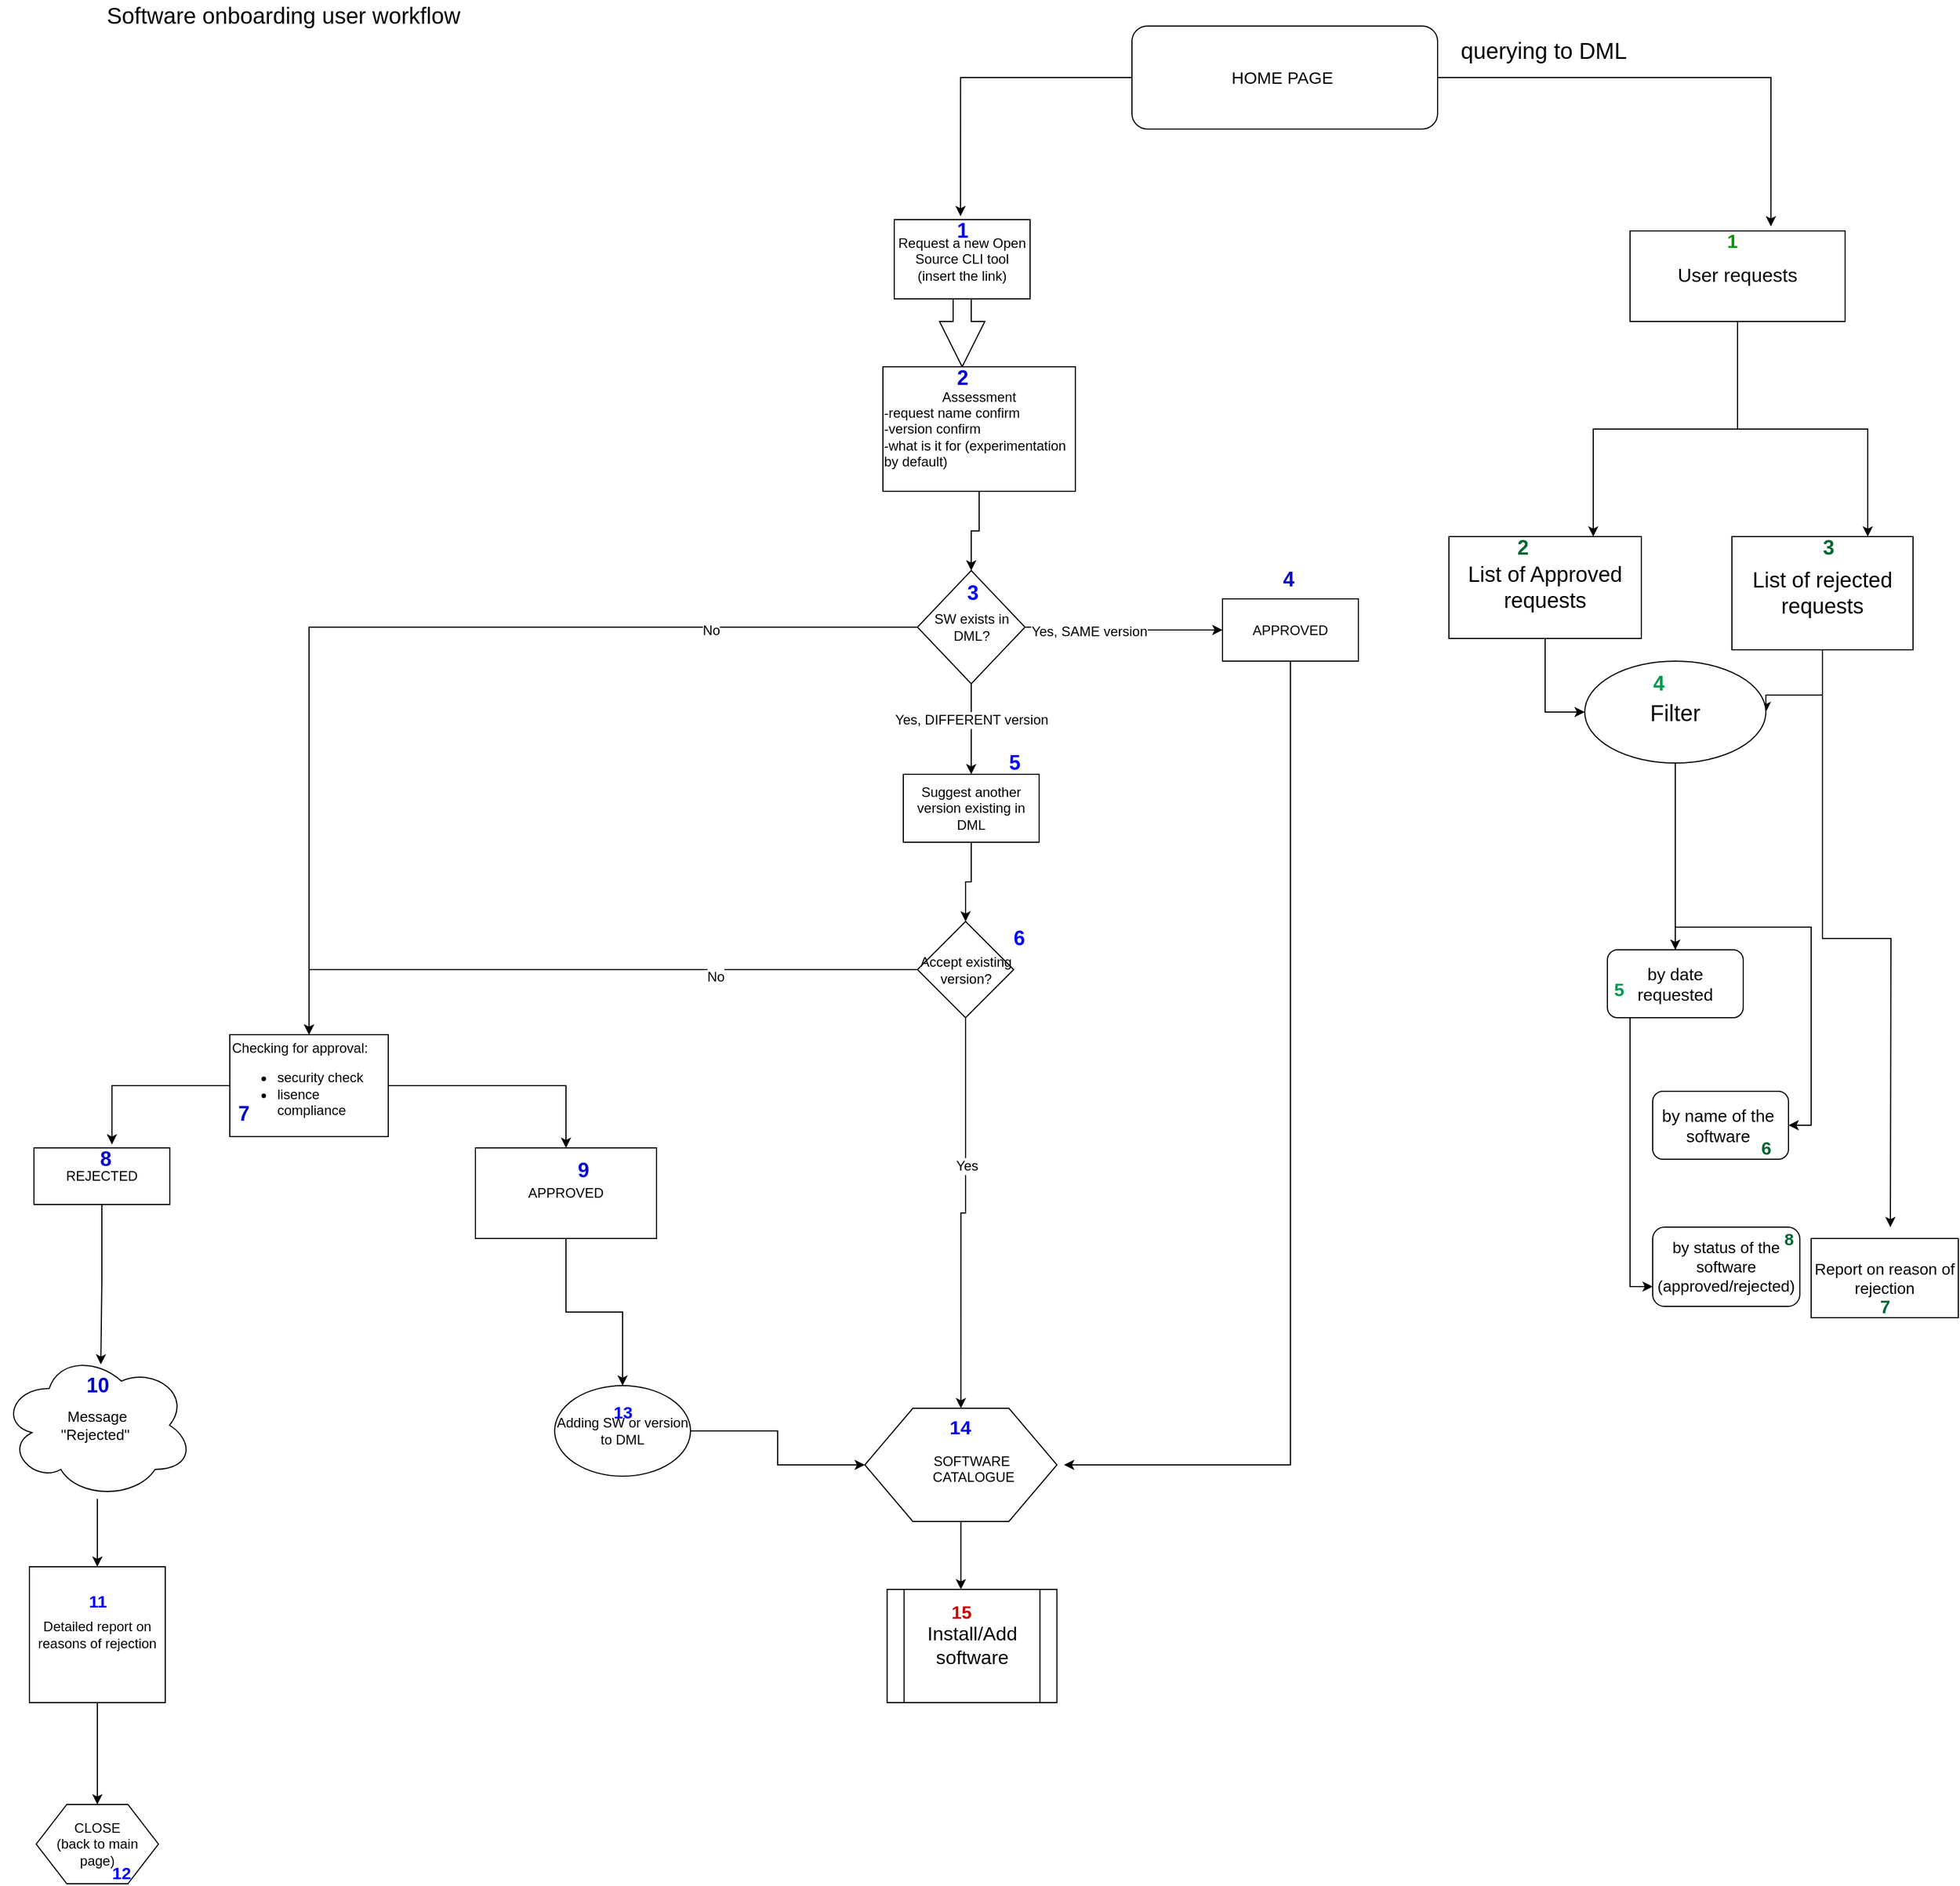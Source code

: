 <mxfile version="12.5.0" type="device"><diagram id="0llAzEVzJa9821p7wzAq" name="Page-1"><mxGraphModel dx="1788" dy="1817" grid="1" gridSize="10" guides="1" tooltips="1" connect="1" arrows="1" fold="1" page="1" pageScale="1" pageWidth="827" pageHeight="1169" math="0" shadow="0"><root><mxCell id="0"/><mxCell id="1" parent="0"/><mxCell id="ij1Nast-WUGQV4Hvbau6-1" value="&lt;font style=&quot;font-size: 20px&quot;&gt;Software onboarding user workflow&lt;/font&gt;" style="text;html=1;align=center;verticalAlign=middle;resizable=0;points=[];;autosize=1;" parent="1" vertex="1"><mxGeometry x="-5" y="-1.06" width="330" height="20" as="geometry"/></mxCell><mxCell id="ij1Nast-WUGQV4Hvbau6-2" value="Request a new Open Source CLI tool (insert the link)" style="rounded=0;whiteSpace=wrap;html=1;" parent="1" vertex="1"><mxGeometry x="700" y="190" width="120" height="70" as="geometry"/></mxCell><mxCell id="ij1Nast-WUGQV4Hvbau6-3" style="edgeStyle=orthogonalEdgeStyle;rounded=0;orthogonalLoop=1;jettySize=auto;html=1;entryX=0.574;entryY=-0.06;entryDx=0;entryDy=0;entryPerimeter=0;" parent="1" source="ij1Nast-WUGQV4Hvbau6-5" target="ij1Nast-WUGQV4Hvbau6-8" edge="1"><mxGeometry relative="1" as="geometry"/></mxCell><mxCell id="ij1Nast-WUGQV4Hvbau6-4" style="edgeStyle=orthogonalEdgeStyle;rounded=0;orthogonalLoop=1;jettySize=auto;html=1;entryX=0.5;entryY=0;entryDx=0;entryDy=0;" parent="1" source="ij1Nast-WUGQV4Hvbau6-5" target="ij1Nast-WUGQV4Hvbau6-37" edge="1"><mxGeometry relative="1" as="geometry"/></mxCell><mxCell id="ij1Nast-WUGQV4Hvbau6-5" value="Checking for approval:&lt;br&gt;&lt;ul&gt;&lt;li&gt;security check&lt;/li&gt;&lt;li&gt;lisence compliance&amp;nbsp;&lt;/li&gt;&lt;/ul&gt;" style="rounded=0;whiteSpace=wrap;html=1;align=left;" parent="1" vertex="1"><mxGeometry x="113" y="910" width="140" height="90" as="geometry"/></mxCell><mxCell id="ij1Nast-WUGQV4Hvbau6-6" style="edgeStyle=orthogonalEdgeStyle;rounded=0;orthogonalLoop=1;jettySize=auto;html=1;exitX=0.5;exitY=1;exitDx=0;exitDy=0;entryX=0.518;entryY=0.087;entryDx=0;entryDy=0;entryPerimeter=0;" parent="1" source="ij1Nast-WUGQV4Hvbau6-8" target="ij1Nast-WUGQV4Hvbau6-42" edge="1"><mxGeometry relative="1" as="geometry"><mxPoint x="0.571" y="1178.429" as="targetPoint"/></mxGeometry></mxCell><mxCell id="ij1Nast-WUGQV4Hvbau6-8" value="&lt;div&gt;REJECTED&lt;/div&gt;" style="rounded=0;whiteSpace=wrap;html=1;align=center;" parent="1" vertex="1"><mxGeometry x="-60" y="1010" width="120" height="50" as="geometry"/></mxCell><mxCell id="ij1Nast-WUGQV4Hvbau6-9" style="edgeStyle=orthogonalEdgeStyle;rounded=0;orthogonalLoop=1;jettySize=auto;html=1;entryX=0.5;entryY=0;entryDx=0;entryDy=0;" parent="1" source="ij1Nast-WUGQV4Hvbau6-10" target="ij1Nast-WUGQV4Hvbau6-28" edge="1"><mxGeometry relative="1" as="geometry"/></mxCell><mxCell id="ij1Nast-WUGQV4Hvbau6-10" value="Detailed report on reasons of rejection" style="whiteSpace=wrap;html=1;aspect=fixed;" parent="1" vertex="1"><mxGeometry x="-64" y="1380" width="120" height="120" as="geometry"/></mxCell><mxCell id="ij1Nast-WUGQV4Hvbau6-11" value="" style="html=1;shadow=0;dashed=0;align=center;verticalAlign=middle;shape=mxgraph.arrows2.arrow;dy=0.6;dx=40;direction=south;notch=0;" parent="1" vertex="1"><mxGeometry x="740" y="260" width="40" height="60" as="geometry"/></mxCell><mxCell id="ij1Nast-WUGQV4Hvbau6-12" value="" style="group" parent="1" vertex="1" connectable="0"><mxGeometry x="674" y="1240" width="176" height="100" as="geometry"/></mxCell><mxCell id="ij1Nast-WUGQV4Hvbau6-13" value="" style="shape=hexagon;perimeter=hexagonPerimeter2;whiteSpace=wrap;html=1;" parent="ij1Nast-WUGQV4Hvbau6-12" vertex="1"><mxGeometry width="169.714" height="100" as="geometry"/></mxCell><mxCell id="ij1Nast-WUGQV4Hvbau6-14" value="SOFTWARE&lt;br&gt;&amp;nbsp;CATALOGUE" style="text;html=1;align=center;" parent="ij1Nast-WUGQV4Hvbau6-12" vertex="1"><mxGeometry x="12.571" y="33.333" width="163.429" height="33.333" as="geometry"/></mxCell><mxCell id="wv7BghLvvR9udwFgRxtB-25" value="&lt;font color=&quot;#0000ff&quot; size=&quot;1&quot;&gt;&lt;b style=&quot;font-size: 17px&quot;&gt;14&lt;/b&gt;&lt;/font&gt;" style="text;html=1;align=center;verticalAlign=middle;resizable=0;points=[];;autosize=1;" parent="ij1Nast-WUGQV4Hvbau6-12" vertex="1"><mxGeometry x="68.547" y="8.333" width="30" height="20" as="geometry"/></mxCell><mxCell id="5Mc3EleJBPrwMVbZFKff-4" style="edgeStyle=orthogonalEdgeStyle;rounded=0;orthogonalLoop=1;jettySize=auto;html=1;entryX=0.5;entryY=0;entryDx=0;entryDy=0;" parent="1" source="ij1Nast-WUGQV4Hvbau6-16" target="5Mc3EleJBPrwMVbZFKff-2" edge="1"><mxGeometry relative="1" as="geometry"/></mxCell><mxCell id="ij1Nast-WUGQV4Hvbau6-16" value="&lt;br&gt;Assessment&lt;br&gt;&lt;div style=&quot;text-align: left&quot;&gt;&lt;span&gt;-request name confirm&amp;nbsp;&lt;/span&gt;&lt;/div&gt;&lt;div style=&quot;text-align: left&quot;&gt;&lt;span&gt;-version confirm&lt;/span&gt;&lt;/div&gt;&lt;div style=&quot;text-align: left&quot;&gt;&lt;span&gt;-what is it for (experimentation by default)&lt;/span&gt;&lt;/div&gt;&lt;div style=&quot;text-align: left&quot;&gt;&lt;br&gt;&lt;/div&gt;" style="rounded=0;whiteSpace=wrap;html=1;" parent="1" vertex="1"><mxGeometry x="690" y="320" width="170" height="110" as="geometry"/></mxCell><mxCell id="ij1Nast-WUGQV4Hvbau6-17" value="" style="edgeStyle=orthogonalEdgeStyle;rounded=0;orthogonalLoop=1;jettySize=auto;html=1;" parent="1" source="ij1Nast-WUGQV4Hvbau6-42" target="ij1Nast-WUGQV4Hvbau6-10" edge="1"><mxGeometry relative="1" as="geometry"/></mxCell><mxCell id="5Mc3EleJBPrwMVbZFKff-25" style="edgeStyle=orthogonalEdgeStyle;rounded=0;orthogonalLoop=1;jettySize=auto;html=1;exitX=0.5;exitY=1;exitDx=0;exitDy=0;entryX=0.5;entryY=0;entryDx=0;entryDy=0;" parent="1" source="ij1Nast-WUGQV4Hvbau6-23" target="5Mc3EleJBPrwMVbZFKff-14" edge="1"><mxGeometry relative="1" as="geometry"/></mxCell><mxCell id="ij1Nast-WUGQV4Hvbau6-23" value="Suggest another version existing in DML" style="rounded=0;whiteSpace=wrap;html=1;" parent="1" vertex="1"><mxGeometry x="708" y="680" width="120" height="60" as="geometry"/></mxCell><mxCell id="ij1Nast-WUGQV4Hvbau6-28" value="CLOSE&lt;br&gt;(back to main page)" style="shape=hexagon;perimeter=hexagonPerimeter2;whiteSpace=wrap;html=1;" parent="1" vertex="1"><mxGeometry x="-58" y="1590" width="108" height="70" as="geometry"/></mxCell><mxCell id="5Mc3EleJBPrwMVbZFKff-22" style="edgeStyle=orthogonalEdgeStyle;rounded=0;orthogonalLoop=1;jettySize=auto;html=1;exitX=0.5;exitY=1;exitDx=0;exitDy=0;entryX=0.5;entryY=0;entryDx=0;entryDy=0;" parent="1" source="ij1Nast-WUGQV4Hvbau6-37" target="ij1Nast-WUGQV4Hvbau6-39" edge="1"><mxGeometry relative="1" as="geometry"/></mxCell><mxCell id="ij1Nast-WUGQV4Hvbau6-37" value="APPROVED" style="rounded=0;whiteSpace=wrap;html=1;" parent="1" vertex="1"><mxGeometry x="330" y="1010" width="160" height="80" as="geometry"/></mxCell><mxCell id="ij1Nast-WUGQV4Hvbau6-38" style="edgeStyle=orthogonalEdgeStyle;rounded=0;orthogonalLoop=1;jettySize=auto;html=1;entryX=0;entryY=0.5;entryDx=0;entryDy=0;" parent="1" source="ij1Nast-WUGQV4Hvbau6-39" target="ij1Nast-WUGQV4Hvbau6-13" edge="1"><mxGeometry relative="1" as="geometry"><mxPoint x="734" y="1510" as="targetPoint"/></mxGeometry></mxCell><mxCell id="ij1Nast-WUGQV4Hvbau6-39" value="Adding SW or version to DML" style="ellipse;whiteSpace=wrap;html=1;" parent="1" vertex="1"><mxGeometry x="400" y="1220" width="120" height="80" as="geometry"/></mxCell><mxCell id="ij1Nast-WUGQV4Hvbau6-42" value="&lt;font style=&quot;font-size: 13px&quot;&gt;&lt;font style=&quot;font-size: 13px&quot;&gt;&lt;font style=&quot;font-size: 13px&quot;&gt;Message&lt;/font&gt; &lt;br&gt;&lt;/font&gt;&lt;font style=&quot;font-size: 13px&quot;&gt;&lt;font style=&quot;font-size: 13px&quot;&gt;&lt;font style=&quot;font-size: 13px&quot;&gt;&quot;Rejected&lt;/font&gt;&lt;font style=&quot;font-size: 13px&quot;&gt;&quot;&lt;/font&gt;&lt;/font&gt;&amp;nbsp;&lt;/font&gt;&lt;/font&gt;" style="ellipse;shape=cloud;whiteSpace=wrap;html=1;" parent="1" vertex="1"><mxGeometry x="-89" y="1190" width="170" height="130" as="geometry"/></mxCell><mxCell id="wv7BghLvvR9udwFgRxtB-1" value="&lt;font style=&quot;font-size: 18px&quot; color=&quot;#0000ff&quot;&gt;&lt;b&gt;1&lt;/b&gt;&lt;/font&gt;" style="text;html=1;align=center;verticalAlign=middle;resizable=0;points=[];;autosize=1;" parent="1" vertex="1"><mxGeometry x="745" y="190" width="30" height="20" as="geometry"/></mxCell><mxCell id="wv7BghLvvR9udwFgRxtB-2" value="&lt;b style=&quot;font-size: 18px&quot;&gt;&lt;font color=&quot;#0000cc&quot;&gt;2&lt;/font&gt;&lt;/b&gt;" style="text;html=1;align=center;verticalAlign=middle;resizable=0;points=[];;autosize=1;" parent="1" vertex="1"><mxGeometry x="745" y="320" width="30" height="20" as="geometry"/></mxCell><mxCell id="wv7BghLvvR9udwFgRxtB-3" value="&lt;span style=&quot;font-size: 18px&quot;&gt;&lt;b&gt;&lt;font color=&quot;#0000cc&quot;&gt;7&lt;/font&gt;&lt;/b&gt;&lt;/span&gt;" style="text;html=1;align=center;verticalAlign=middle;resizable=0;points=[];;autosize=1;" parent="1" vertex="1"><mxGeometry x="110" y="970" width="30" height="20" as="geometry"/></mxCell><mxCell id="wv7BghLvvR9udwFgRxtB-4" value="&lt;font color=&quot;#0000cc&quot;&gt;&lt;span style=&quot;font-size: 18px&quot;&gt;&lt;b&gt;8&lt;/b&gt;&lt;/span&gt;&lt;/font&gt;" style="text;html=1;align=center;verticalAlign=middle;resizable=0;points=[];;autosize=1;" parent="1" vertex="1"><mxGeometry x="-12" y="1010" width="30" height="20" as="geometry"/></mxCell><mxCell id="wv7BghLvvR9udwFgRxtB-5" value="&lt;font color=&quot;#0000cc&quot;&gt;&lt;span style=&quot;font-size: 18px&quot;&gt;&lt;b&gt;9&lt;/b&gt;&lt;/span&gt;&lt;/font&gt;" style="text;html=1;align=center;verticalAlign=middle;resizable=0;points=[];;autosize=1;" parent="1" vertex="1"><mxGeometry x="410" y="1020" width="30" height="20" as="geometry"/></mxCell><mxCell id="wv7BghLvvR9udwFgRxtB-11" value="&lt;font color=&quot;#0000cc&quot;&gt;&lt;span style=&quot;font-size: 18px&quot;&gt;&lt;b&gt;10&lt;/b&gt;&lt;/span&gt;&lt;/font&gt;" style="text;html=1;align=center;verticalAlign=middle;resizable=0;points=[];;autosize=1;" parent="1" vertex="1"><mxGeometry x="-24" y="1210" width="40" height="20" as="geometry"/></mxCell><mxCell id="wv7BghLvvR9udwFgRxtB-19" value="&lt;font style=&quot;font-size: 15px&quot; color=&quot;#0000ff&quot;&gt;&lt;b&gt;12&lt;/b&gt;&lt;/font&gt;" style="text;html=1;align=center;verticalAlign=middle;resizable=0;points=[];;autosize=1;" parent="1" vertex="1"><mxGeometry x="2" y="1640" width="30" height="20" as="geometry"/></mxCell><mxCell id="wv7BghLvvR9udwFgRxtB-27" value="&lt;font style=&quot;font-size: 15px&quot; color=&quot;#0000ff&quot;&gt;&lt;b&gt;13&lt;/b&gt;&lt;/font&gt;" style="text;html=1;align=center;verticalAlign=middle;resizable=0;points=[];;autosize=1;" parent="1" vertex="1"><mxGeometry x="445" y="1232.5" width="30" height="20" as="geometry"/></mxCell><mxCell id="wv7BghLvvR9udwFgRxtB-28" value="&lt;font color=&quot;#0000ff&quot; size=&quot;1&quot;&gt;&lt;b style=&quot;font-size: 15px&quot;&gt;11&lt;/b&gt;&lt;/font&gt;" style="text;html=1;align=center;verticalAlign=middle;resizable=0;points=[];;autosize=1;" parent="1" vertex="1"><mxGeometry x="-19" y="1400" width="30" height="20" as="geometry"/></mxCell><mxCell id="wv7BghLvvR9udwFgRxtB-29" value="&lt;font style=&quot;font-size: 17px&quot;&gt;Install/Add software&lt;/font&gt;" style="shape=process;whiteSpace=wrap;html=1;backgroundOutline=1;" parent="1" vertex="1"><mxGeometry x="693.71" y="1400" width="150" height="100" as="geometry"/></mxCell><mxCell id="wv7BghLvvR9udwFgRxtB-33" style="edgeStyle=orthogonalEdgeStyle;rounded=0;orthogonalLoop=1;jettySize=auto;html=1;" parent="1" source="ij1Nast-WUGQV4Hvbau6-13" edge="1"><mxGeometry relative="1" as="geometry"><mxPoint x="758.857" y="1400" as="targetPoint"/></mxGeometry></mxCell><mxCell id="wv7BghLvvR9udwFgRxtB-34" value="&lt;font style=&quot;font-size: 16px&quot; color=&quot;#cc0000&quot;&gt;&lt;b&gt;15&lt;/b&gt;&lt;/font&gt;" style="text;html=1;align=center;verticalAlign=middle;resizable=0;points=[];;autosize=1;" parent="1" vertex="1"><mxGeometry x="744" y="1410" width="30" height="20" as="geometry"/></mxCell><mxCell id="wv7BghLvvR9udwFgRxtB-45" style="edgeStyle=orthogonalEdgeStyle;rounded=0;orthogonalLoop=1;jettySize=auto;html=1;exitX=0.5;exitY=1;exitDx=0;exitDy=0;entryX=1;entryY=0.5;entryDx=0;entryDy=0;" parent="1" source="wv7BghLvvR9udwFgRxtB-35" target="ij1Nast-WUGQV4Hvbau6-14" edge="1"><mxGeometry relative="1" as="geometry"><mxPoint x="950" y="1500" as="targetPoint"/></mxGeometry></mxCell><mxCell id="wv7BghLvvR9udwFgRxtB-35" value="APPROVED" style="rounded=0;whiteSpace=wrap;html=1;" parent="1" vertex="1"><mxGeometry x="990" y="525" width="120" height="55" as="geometry"/></mxCell><mxCell id="wv7BghLvvR9udwFgRxtB-47" style="edgeStyle=orthogonalEdgeStyle;rounded=0;orthogonalLoop=1;jettySize=auto;html=1;entryX=0.452;entryY=-0.15;entryDx=0;entryDy=0;entryPerimeter=0;" parent="1" source="wv7BghLvvR9udwFgRxtB-46" target="wv7BghLvvR9udwFgRxtB-1" edge="1"><mxGeometry relative="1" as="geometry"/></mxCell><mxCell id="wv7BghLvvR9udwFgRxtB-49" style="edgeStyle=orthogonalEdgeStyle;rounded=0;orthogonalLoop=1;jettySize=auto;html=1;entryX=0.655;entryY=-0.05;entryDx=0;entryDy=0;entryPerimeter=0;" parent="1" source="wv7BghLvvR9udwFgRxtB-46" target="wv7BghLvvR9udwFgRxtB-48" edge="1"><mxGeometry relative="1" as="geometry"/></mxCell><mxCell id="wv7BghLvvR9udwFgRxtB-46" value="&lt;font style=&quot;font-size: 15px&quot;&gt;HOME PAGE&amp;nbsp;&lt;/font&gt;" style="rounded=1;whiteSpace=wrap;html=1;" parent="1" vertex="1"><mxGeometry x="910" y="18.94" width="270" height="91.06" as="geometry"/></mxCell><mxCell id="wv7BghLvvR9udwFgRxtB-52" style="edgeStyle=orthogonalEdgeStyle;rounded=0;orthogonalLoop=1;jettySize=auto;html=1;entryX=0.75;entryY=0;entryDx=0;entryDy=0;" parent="1" source="wv7BghLvvR9udwFgRxtB-48" target="wv7BghLvvR9udwFgRxtB-51" edge="1"><mxGeometry relative="1" as="geometry"/></mxCell><mxCell id="wv7BghLvvR9udwFgRxtB-53" style="edgeStyle=orthogonalEdgeStyle;rounded=0;orthogonalLoop=1;jettySize=auto;html=1;entryX=0.75;entryY=0;entryDx=0;entryDy=0;" parent="1" source="wv7BghLvvR9udwFgRxtB-48" target="wv7BghLvvR9udwFgRxtB-50" edge="1"><mxGeometry relative="1" as="geometry"/></mxCell><mxCell id="wv7BghLvvR9udwFgRxtB-48" value="&lt;span style=&quot;font-size: 17px&quot;&gt;User requests&lt;/span&gt;" style="rounded=0;whiteSpace=wrap;html=1;" parent="1" vertex="1"><mxGeometry x="1350" y="200" width="190" height="80" as="geometry"/></mxCell><mxCell id="wv7BghLvvR9udwFgRxtB-57" style="edgeStyle=orthogonalEdgeStyle;rounded=0;orthogonalLoop=1;jettySize=auto;html=1;entryX=0;entryY=0.5;entryDx=0;entryDy=0;" parent="1" source="wv7BghLvvR9udwFgRxtB-50" target="wv7BghLvvR9udwFgRxtB-54" edge="1"><mxGeometry relative="1" as="geometry"/></mxCell><mxCell id="wv7BghLvvR9udwFgRxtB-50" value="&lt;font style=&quot;font-size: 19px&quot;&gt;List of Approved requests&lt;/font&gt;" style="rounded=0;whiteSpace=wrap;html=1;" parent="1" vertex="1"><mxGeometry x="1190" y="470" width="170" height="90" as="geometry"/></mxCell><mxCell id="wv7BghLvvR9udwFgRxtB-59" style="edgeStyle=orthogonalEdgeStyle;rounded=0;orthogonalLoop=1;jettySize=auto;html=1;entryX=1;entryY=0.5;entryDx=0;entryDy=0;" parent="1" source="wv7BghLvvR9udwFgRxtB-51" target="wv7BghLvvR9udwFgRxtB-54" edge="1"><mxGeometry relative="1" as="geometry"><Array as="points"><mxPoint x="1520" y="610"/><mxPoint x="1470" y="610"/></Array></mxGeometry></mxCell><mxCell id="wv7BghLvvR9udwFgRxtB-80" style="edgeStyle=orthogonalEdgeStyle;rounded=0;orthogonalLoop=1;jettySize=auto;html=1;" parent="1" source="wv7BghLvvR9udwFgRxtB-51" edge="1"><mxGeometry relative="1" as="geometry"><mxPoint x="1580" y="1080" as="targetPoint"/></mxGeometry></mxCell><mxCell id="wv7BghLvvR9udwFgRxtB-51" value="&lt;span style=&quot;font-size: 19px&quot;&gt;List of rejected requests&lt;/span&gt;" style="rounded=0;whiteSpace=wrap;html=1;" parent="1" vertex="1"><mxGeometry x="1440" y="470" width="160" height="100" as="geometry"/></mxCell><mxCell id="wv7BghLvvR9udwFgRxtB-60" style="edgeStyle=orthogonalEdgeStyle;rounded=0;orthogonalLoop=1;jettySize=auto;html=1;entryX=0.5;entryY=0;entryDx=0;entryDy=0;" parent="1" source="wv7BghLvvR9udwFgRxtB-54" target="wv7BghLvvR9udwFgRxtB-56" edge="1"><mxGeometry relative="1" as="geometry"/></mxCell><mxCell id="wv7BghLvvR9udwFgRxtB-64" style="edgeStyle=orthogonalEdgeStyle;rounded=0;orthogonalLoop=1;jettySize=auto;html=1;entryX=1;entryY=0.5;entryDx=0;entryDy=0;" parent="1" source="wv7BghLvvR9udwFgRxtB-54" target="wv7BghLvvR9udwFgRxtB-55" edge="1"><mxGeometry relative="1" as="geometry"/></mxCell><mxCell id="Bi3eUw-LIzHRWSPTD_ge-10" style="edgeStyle=orthogonalEdgeStyle;rounded=0;orthogonalLoop=1;jettySize=auto;html=1;entryX=0;entryY=0.75;entryDx=0;entryDy=0;" edge="1" parent="1" source="wv7BghLvvR9udwFgRxtB-54" target="Bi3eUw-LIzHRWSPTD_ge-5"><mxGeometry relative="1" as="geometry"/></mxCell><mxCell id="wv7BghLvvR9udwFgRxtB-54" value="&lt;font style=&quot;font-size: 20px&quot;&gt;Filter&lt;/font&gt;" style="ellipse;whiteSpace=wrap;html=1;" parent="1" vertex="1"><mxGeometry x="1310" y="580" width="160" height="90" as="geometry"/></mxCell><mxCell id="wv7BghLvvR9udwFgRxtB-55" value="&lt;font style=&quot;font-size: 15px&quot;&gt;by name of the&amp;nbsp; software&amp;nbsp;&lt;/font&gt;" style="rounded=1;whiteSpace=wrap;html=1;" parent="1" vertex="1"><mxGeometry x="1370" y="960" width="120" height="60" as="geometry"/></mxCell><mxCell id="wv7BghLvvR9udwFgRxtB-56" value="&lt;font style=&quot;font-size: 15px&quot;&gt;by date requested&lt;/font&gt;" style="rounded=1;whiteSpace=wrap;html=1;" parent="1" vertex="1"><mxGeometry x="1330" y="835" width="120" height="60" as="geometry"/></mxCell><mxCell id="wv7BghLvvR9udwFgRxtB-65" value="&lt;font style=&quot;font-size: 20px&quot;&gt;querying to DML&lt;/font&gt;&amp;nbsp;" style="text;html=1;align=center;verticalAlign=middle;resizable=0;points=[];;autosize=1;" parent="1" vertex="1"><mxGeometry x="1190" y="30" width="170" height="20" as="geometry"/></mxCell><mxCell id="wv7BghLvvR9udwFgRxtB-70" value="&lt;font style=&quot;font-size: 17px&quot; color=&quot;#009900&quot;&gt;&lt;b&gt;1&lt;/b&gt;&lt;/font&gt;" style="text;html=1;align=center;verticalAlign=middle;resizable=0;points=[];;autosize=1;" parent="1" vertex="1"><mxGeometry x="1430" y="200" width="20" height="20" as="geometry"/></mxCell><mxCell id="wv7BghLvvR9udwFgRxtB-74" value="&lt;font style=&quot;font-size: 18px&quot; color=&quot;#006633&quot;&gt;&lt;b&gt;2&lt;/b&gt;&lt;/font&gt;" style="text;html=1;align=center;verticalAlign=middle;resizable=0;points=[];;autosize=1;" parent="1" vertex="1"><mxGeometry x="1240" y="470" width="30" height="20" as="geometry"/></mxCell><mxCell id="wv7BghLvvR9udwFgRxtB-75" value="&lt;font color=&quot;#006633&quot; style=&quot;font-size: 18px&quot;&gt;&lt;b&gt;3&lt;/b&gt;&lt;/font&gt;" style="text;html=1;align=center;verticalAlign=middle;resizable=0;points=[];;autosize=1;" parent="1" vertex="1"><mxGeometry x="1510" y="470" width="30" height="20" as="geometry"/></mxCell><mxCell id="wv7BghLvvR9udwFgRxtB-76" value="&lt;font style=&quot;font-size: 18px&quot; color=&quot;#00994d&quot;&gt;&lt;b&gt;4&lt;/b&gt;&lt;/font&gt;" style="text;html=1;align=center;verticalAlign=middle;resizable=0;points=[];;autosize=1;" parent="1" vertex="1"><mxGeometry x="1360" y="590" width="30" height="20" as="geometry"/></mxCell><mxCell id="wv7BghLvvR9udwFgRxtB-77" value="&lt;font style=&quot;font-size: 16px&quot; color=&quot;#00994d&quot;&gt;&lt;b&gt;5&lt;/b&gt;&lt;/font&gt;" style="text;html=1;align=center;verticalAlign=middle;resizable=0;points=[];;autosize=1;" parent="1" vertex="1"><mxGeometry x="1330" y="860" width="20" height="20" as="geometry"/></mxCell><mxCell id="wv7BghLvvR9udwFgRxtB-78" value="&lt;font style=&quot;font-size: 16px&quot; color=&quot;#006633&quot;&gt;&lt;b&gt;6&lt;/b&gt;&lt;/font&gt;" style="text;html=1;align=center;verticalAlign=middle;resizable=0;points=[];;autosize=1;" parent="1" vertex="1"><mxGeometry x="1460" y="1000" width="20" height="20" as="geometry"/></mxCell><mxCell id="wv7BghLvvR9udwFgRxtB-79" value="&lt;font style=&quot;font-size: 14px&quot;&gt;Report on reason of rejection&lt;/font&gt;" style="rounded=0;whiteSpace=wrap;html=1;" parent="1" vertex="1"><mxGeometry x="1510" y="1090" width="130" height="70" as="geometry"/></mxCell><mxCell id="wv7BghLvvR9udwFgRxtB-81" value="&lt;font color=&quot;#006633&quot; size=&quot;1&quot;&gt;&lt;b style=&quot;font-size: 16px&quot;&gt;7&lt;/b&gt;&lt;/font&gt;" style="text;html=1;align=center;verticalAlign=middle;resizable=0;points=[];;autosize=1;" parent="1" vertex="1"><mxGeometry x="1565" y="1140" width="20" height="20" as="geometry"/></mxCell><mxCell id="5Mc3EleJBPrwMVbZFKff-5" style="edgeStyle=orthogonalEdgeStyle;rounded=0;orthogonalLoop=1;jettySize=auto;html=1;exitX=1;exitY=0.5;exitDx=0;exitDy=0;entryX=0;entryY=0.5;entryDx=0;entryDy=0;" parent="1" source="5Mc3EleJBPrwMVbZFKff-2" target="wv7BghLvvR9udwFgRxtB-35" edge="1"><mxGeometry relative="1" as="geometry"><mxPoint x="830.588" y="580.471" as="targetPoint"/></mxGeometry></mxCell><mxCell id="5Mc3EleJBPrwMVbZFKff-6" value="Yes, SAME version" style="text;html=1;align=center;verticalAlign=middle;resizable=0;points=[];;labelBackgroundColor=#ffffff;" parent="5Mc3EleJBPrwMVbZFKff-5" vertex="1" connectable="0"><mxGeometry x="-0.363" y="-4" relative="1" as="geometry"><mxPoint as="offset"/></mxGeometry></mxCell><mxCell id="5Mc3EleJBPrwMVbZFKff-11" style="edgeStyle=orthogonalEdgeStyle;rounded=0;orthogonalLoop=1;jettySize=auto;html=1;entryX=0.5;entryY=0;entryDx=0;entryDy=0;" parent="1" source="5Mc3EleJBPrwMVbZFKff-2" target="ij1Nast-WUGQV4Hvbau6-23" edge="1"><mxGeometry relative="1" as="geometry"><mxPoint x="763" y="690" as="targetPoint"/></mxGeometry></mxCell><mxCell id="5Mc3EleJBPrwMVbZFKff-12" value="Yes, DIFFERENT version" style="text;html=1;align=center;verticalAlign=middle;resizable=0;points=[];;labelBackgroundColor=#ffffff;" parent="5Mc3EleJBPrwMVbZFKff-11" vertex="1" connectable="0"><mxGeometry x="-0.215" relative="1" as="geometry"><mxPoint as="offset"/></mxGeometry></mxCell><mxCell id="5Mc3EleJBPrwMVbZFKff-20" style="edgeStyle=orthogonalEdgeStyle;rounded=0;orthogonalLoop=1;jettySize=auto;html=1;entryX=0.5;entryY=0;entryDx=0;entryDy=0;" parent="1" source="5Mc3EleJBPrwMVbZFKff-2" target="ij1Nast-WUGQV4Hvbau6-5" edge="1"><mxGeometry relative="1" as="geometry"/></mxCell><mxCell id="5Mc3EleJBPrwMVbZFKff-21" value="No" style="text;html=1;align=center;verticalAlign=middle;resizable=0;points=[];;labelBackgroundColor=#ffffff;" parent="5Mc3EleJBPrwMVbZFKff-20" vertex="1" connectable="0"><mxGeometry x="-0.592" y="3" relative="1" as="geometry"><mxPoint as="offset"/></mxGeometry></mxCell><mxCell id="5Mc3EleJBPrwMVbZFKff-2" value="SW exists in DML?" style="rhombus;whiteSpace=wrap;html=1;" parent="1" vertex="1"><mxGeometry x="720.5" y="500" width="95" height="100" as="geometry"/></mxCell><mxCell id="5Mc3EleJBPrwMVbZFKff-16" style="edgeStyle=orthogonalEdgeStyle;rounded=0;orthogonalLoop=1;jettySize=auto;html=1;exitX=0.5;exitY=1;exitDx=0;exitDy=0;entryX=0.5;entryY=0;entryDx=0;entryDy=0;" parent="1" source="5Mc3EleJBPrwMVbZFKff-14" target="ij1Nast-WUGQV4Hvbau6-13" edge="1"><mxGeometry relative="1" as="geometry"><mxPoint x="763.529" y="1140" as="targetPoint"/></mxGeometry></mxCell><mxCell id="5Mc3EleJBPrwMVbZFKff-17" value="Yes" style="text;html=1;align=center;verticalAlign=middle;resizable=0;points=[];;labelBackgroundColor=#ffffff;" parent="5Mc3EleJBPrwMVbZFKff-16" vertex="1" connectable="0"><mxGeometry x="-0.252" y="1" relative="1" as="geometry"><mxPoint as="offset"/></mxGeometry></mxCell><mxCell id="5Mc3EleJBPrwMVbZFKff-18" style="edgeStyle=orthogonalEdgeStyle;rounded=0;orthogonalLoop=1;jettySize=auto;html=1;entryX=0.5;entryY=0;entryDx=0;entryDy=0;" parent="1" source="5Mc3EleJBPrwMVbZFKff-14" target="ij1Nast-WUGQV4Hvbau6-5" edge="1"><mxGeometry relative="1" as="geometry"><mxPoint x="670" y="852.5" as="targetPoint"/></mxGeometry></mxCell><mxCell id="5Mc3EleJBPrwMVbZFKff-19" value="No" style="text;html=1;align=center;verticalAlign=middle;resizable=0;points=[];;labelBackgroundColor=#ffffff;" parent="5Mc3EleJBPrwMVbZFKff-18" vertex="1" connectable="0"><mxGeometry x="-0.4" y="6" relative="1" as="geometry"><mxPoint as="offset"/></mxGeometry></mxCell><mxCell id="5Mc3EleJBPrwMVbZFKff-14" value="Accept existing version?" style="rhombus;whiteSpace=wrap;html=1;" parent="1" vertex="1"><mxGeometry x="720.5" y="810" width="85" height="85" as="geometry"/></mxCell><mxCell id="Bi3eUw-LIzHRWSPTD_ge-1" value="&lt;font color=&quot;#0000ff&quot; size=&quot;1&quot;&gt;&lt;b style=&quot;font-size: 18px&quot;&gt;3&lt;/b&gt;&lt;/font&gt;" style="text;html=1;align=center;verticalAlign=middle;resizable=0;points=[];autosize=1;" vertex="1" parent="1"><mxGeometry x="753.71" y="510" width="30" height="20" as="geometry"/></mxCell><mxCell id="Bi3eUw-LIzHRWSPTD_ge-2" value="&lt;font color=&quot;#0000cc&quot; style=&quot;font-size: 18px&quot;&gt;&lt;b&gt;4&lt;/b&gt;&lt;/font&gt;" style="text;html=1;align=center;verticalAlign=middle;resizable=0;points=[];autosize=1;" vertex="1" parent="1"><mxGeometry x="1033" y="498" width="30" height="20" as="geometry"/></mxCell><mxCell id="Bi3eUw-LIzHRWSPTD_ge-3" value="&lt;font color=&quot;#0000ff&quot; size=&quot;1&quot;&gt;&lt;b style=&quot;font-size: 18px&quot;&gt;5&lt;/b&gt;&lt;/font&gt;" style="text;html=1;align=center;verticalAlign=middle;resizable=0;points=[];autosize=1;" vertex="1" parent="1"><mxGeometry x="790.5" y="660" width="30" height="20" as="geometry"/></mxCell><mxCell id="Bi3eUw-LIzHRWSPTD_ge-4" value="&lt;b&gt;&lt;font color=&quot;#0000ff&quot; style=&quot;font-size: 18px&quot;&gt;6&lt;/font&gt;&lt;/b&gt;" style="text;html=1;align=center;verticalAlign=middle;resizable=0;points=[];autosize=1;" vertex="1" parent="1"><mxGeometry x="795" y="815" width="30" height="20" as="geometry"/></mxCell><mxCell id="Bi3eUw-LIzHRWSPTD_ge-5" value="&lt;font style=&quot;font-size: 14px&quot;&gt;by status of the software (approved/rejected)&lt;/font&gt;" style="rounded=1;whiteSpace=wrap;html=1;" vertex="1" parent="1"><mxGeometry x="1370" y="1080" width="130" height="70" as="geometry"/></mxCell><mxCell id="Bi3eUw-LIzHRWSPTD_ge-11" value="&lt;b&gt;&lt;font color=&quot;#006633&quot; style=&quot;font-size: 15px&quot;&gt;8&lt;/font&gt;&lt;/b&gt;" style="text;html=1;align=center;verticalAlign=middle;resizable=0;points=[];autosize=1;" vertex="1" parent="1"><mxGeometry x="1480" y="1080" width="20" height="20" as="geometry"/></mxCell></root></mxGraphModel></diagram></mxfile>
